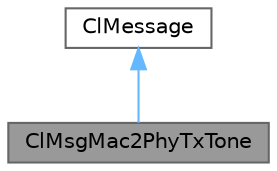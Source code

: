 digraph "ClMsgMac2PhyTxTone"
{
 // LATEX_PDF_SIZE
  bgcolor="transparent";
  edge [fontname=Helvetica,fontsize=10,labelfontname=Helvetica,labelfontsize=10];
  node [fontname=Helvetica,fontsize=10,shape=box,height=0.2,width=0.4];
  Node1 [id="Node000001",label="ClMsgMac2PhyTxTone",height=0.2,width=0.4,color="gray40", fillcolor="grey60", style="filled", fontcolor="black",tooltip="Class that describe the Mac2PhyTxTone CrossLayer message."];
  Node2 -> Node1 [id="edge1_Node000001_Node000002",dir="back",color="steelblue1",style="solid",tooltip=" "];
  Node2 [id="Node000002",label="ClMessage",height=0.2,width=0.4,color="gray40", fillcolor="white", style="filled",tooltip=" "];
}
